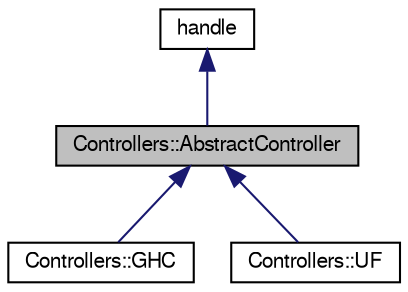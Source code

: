 digraph "Controllers::AbstractController"
{
  bgcolor="transparent";
  edge [fontname="FreeSans",fontsize="10",labelfontname="FreeSans",labelfontsize="10"];
  node [fontname="FreeSans",fontsize="10",shape=record];
  Node1 [label="Controllers::AbstractController",height=0.2,width=0.4,color="black", fillcolor="grey75", style="filled" fontcolor="black"];
  Node2 -> Node1 [dir="back",color="midnightblue",fontsize="10",style="solid",fontname="FreeSans"];
  Node2 [label="handle",height=0.2,width=0.4,color="black",URL="$classhandle.html",tooltip="Matlab&#39;s base handle class (documentation generation substitute) "];
  Node1 -> Node3 [dir="back",color="midnightblue",fontsize="10",style="solid",fontname="FreeSans"];
  Node3 [label="Controllers::GHC",height=0.2,width=0.4,color="black",URL="$class_controllers_1_1_g_h_c.html"];
  Node1 -> Node4 [dir="back",color="midnightblue",fontsize="10",style="solid",fontname="FreeSans"];
  Node4 [label="Controllers::UF",height=0.2,width=0.4,color="black",URL="$class_controllers_1_1_u_f.html"];
}
